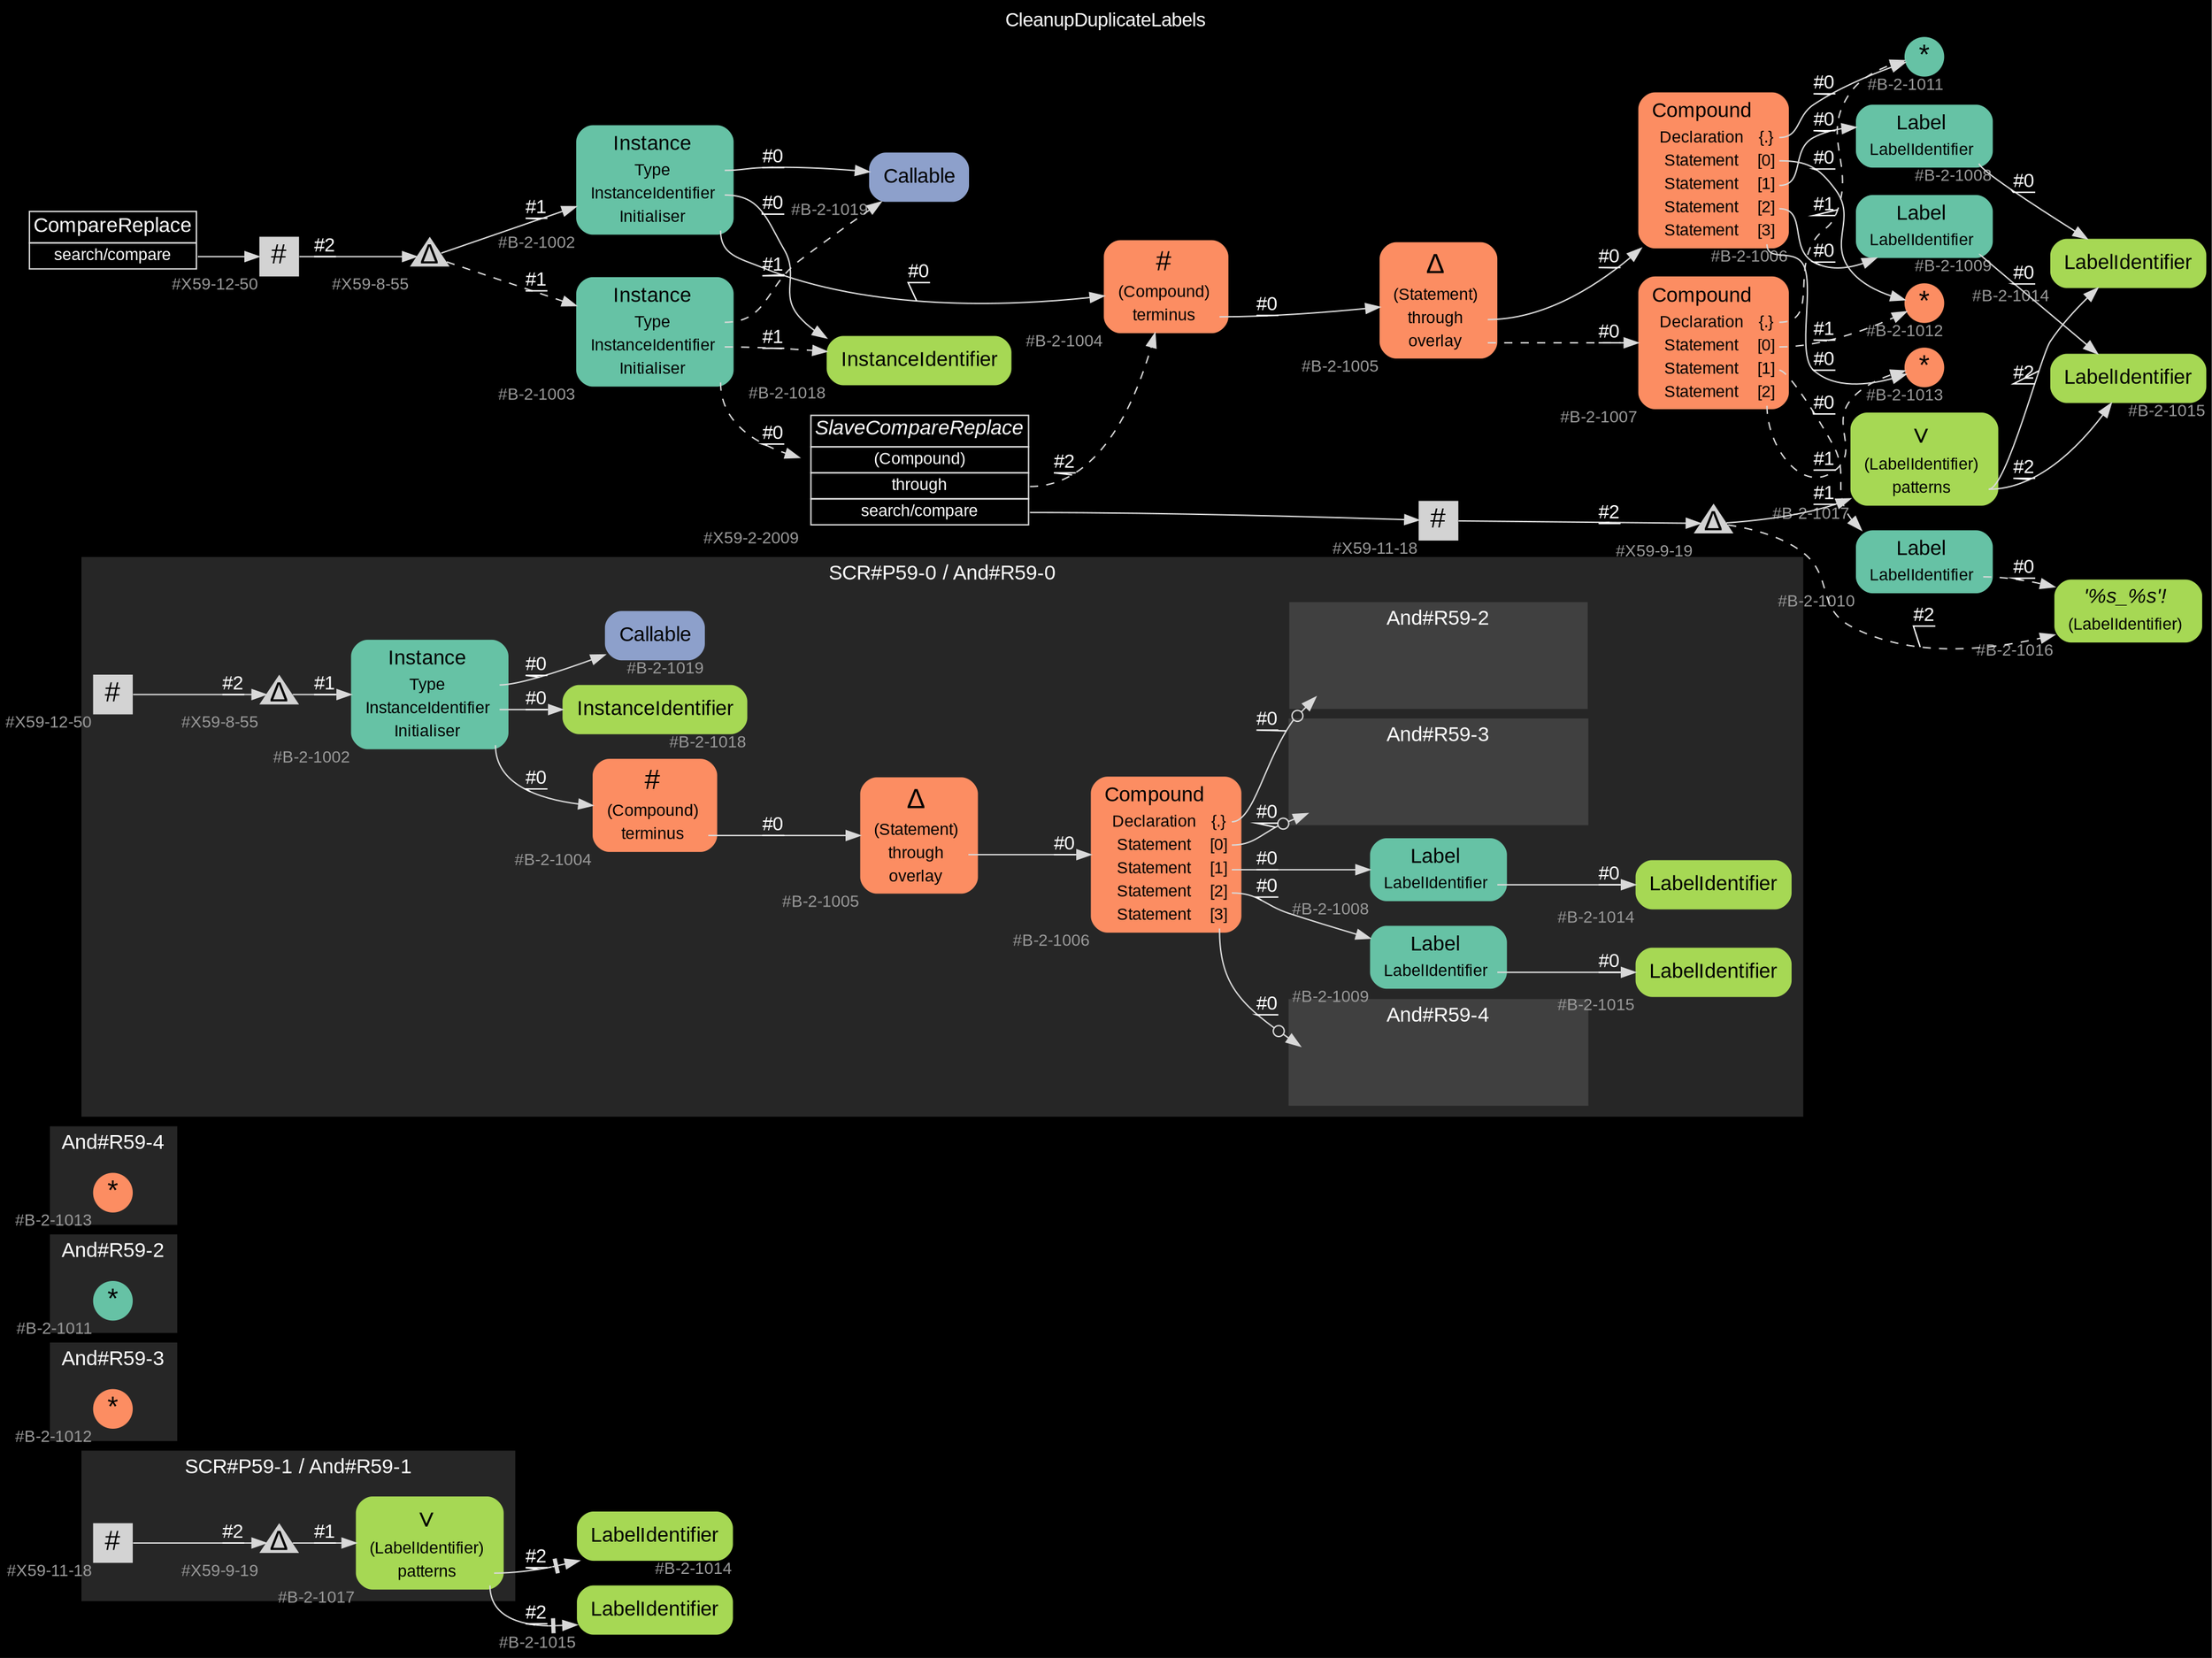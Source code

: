 digraph "CleanupDuplicateLabels" {
label = "CleanupDuplicateLabels"
labelloc = t
graph [
    rankdir = "LR"
    ranksep = 0.3
    bgcolor = black
    color = grey85
    fontcolor = white
    fontname = "Arial"
];
node [
    fontname = "Arial"
];
edge [
    fontname = "Arial"
];

// -------------------- figure And#R59-1 --------------------
// -------- region And#R59-1 ----------
subgraph "clusterAnd#R59-1" {
    label = "SCR#P59-1 / And#R59-1"
    style = "filled"
    color = gray15
    fontsize = "15"
    // -------- block And#R59-1/#X59-11-18 ----------
    "And#R59-1/#X59-11-18" [
        xlabel = "#X59-11-18"
        fontsize = "12"
        fontcolor = grey60
        shape = "square"
        label = <<FONT COLOR="black" POINT-SIZE="20">#</FONT>>
        style = "filled"
        penwidth = 0.0
        fixedsize = true
        width = 0.4
        height = 0.4
    ];
    
    // -------- block And#R59-1/#X59-9-19 ----------
    "And#R59-1/#X59-9-19" [
        xlabel = "#X59-9-19"
        fontsize = "12"
        fontcolor = grey60
        shape = "triangle"
        label = <<FONT COLOR="black" POINT-SIZE="20">Δ</FONT>>
        style = "filled"
        penwidth = 0.0
        fixedsize = true
        width = 0.4
        height = 0.4
    ];
    
    // -------- block And#R59-1/#B-2-1017 ----------
    "And#R59-1/#B-2-1017" [
        fillcolor = "/set28/5"
        xlabel = "#B-2-1017"
        fontsize = "12"
        fontcolor = grey60
        shape = "plaintext"
        label = <<TABLE BORDER="0" CELLBORDER="0" CELLSPACING="0">
         <TR><TD><FONT COLOR="black" POINT-SIZE="20">∨</FONT></TD></TR>
         <TR><TD><FONT COLOR="black" POINT-SIZE="12">(LabelIdentifier)</FONT></TD><TD PORT="port0"></TD></TR>
         <TR><TD><FONT COLOR="black" POINT-SIZE="12">patterns</FONT></TD><TD PORT="port1"></TD></TR>
        </TABLE>>
        style = "rounded,filled"
    ];
    
}

// -------- block And#R59-1/#B-2-1014 ----------
"And#R59-1/#B-2-1014" [
    fillcolor = "/set28/5"
    xlabel = "#B-2-1014"
    fontsize = "12"
    fontcolor = grey60
    shape = "plaintext"
    label = <<TABLE BORDER="0" CELLBORDER="0" CELLSPACING="0">
     <TR><TD><FONT COLOR="black" POINT-SIZE="15">LabelIdentifier</FONT></TD></TR>
    </TABLE>>
    style = "rounded,filled"
];

// -------- block And#R59-1/#B-2-1015 ----------
"And#R59-1/#B-2-1015" [
    fillcolor = "/set28/5"
    xlabel = "#B-2-1015"
    fontsize = "12"
    fontcolor = grey60
    shape = "plaintext"
    label = <<TABLE BORDER="0" CELLBORDER="0" CELLSPACING="0">
     <TR><TD><FONT COLOR="black" POINT-SIZE="15">LabelIdentifier</FONT></TD></TR>
    </TABLE>>
    style = "rounded,filled"
];

"And#R59-1/#X59-11-18" -> "And#R59-1/#X59-9-19" [
    label = "#2"
    decorate = true
    color = grey85
    fontcolor = white
];

"And#R59-1/#X59-9-19" -> "And#R59-1/#B-2-1017" [
    label = "#1"
    decorate = true
    color = grey85
    fontcolor = white
];

"And#R59-1/#B-2-1017":port1 -> "And#R59-1/#B-2-1014" [
    arrowhead="normalnonetee"
    label = "#2"
    decorate = true
    color = grey85
    fontcolor = white
];

"And#R59-1/#B-2-1017":port1 -> "And#R59-1/#B-2-1015" [
    arrowhead="normalnonetee"
    label = "#2"
    decorate = true
    color = grey85
    fontcolor = white
];


// -------------------- figure And#R59-3 --------------------
// -------- region And#R59-3 ----------
subgraph "clusterAnd#R59-3" {
    label = "And#R59-3"
    style = "filled"
    color = gray15
    fontsize = "15"
    // -------- block And#R59-3/#B-2-1012 ----------
    "And#R59-3/#B-2-1012" [
        fillcolor = "/set28/2"
        xlabel = "#B-2-1012"
        fontsize = "12"
        fontcolor = grey60
        shape = "circle"
        label = <<FONT COLOR="black" POINT-SIZE="20">*</FONT>>
        style = "filled"
        penwidth = 0.0
        fixedsize = true
        width = 0.4
        height = 0.4
    ];
    
}


// -------------------- figure And#R59-2 --------------------
// -------- region And#R59-2 ----------
subgraph "clusterAnd#R59-2" {
    label = "And#R59-2"
    style = "filled"
    color = gray15
    fontsize = "15"
    // -------- block And#R59-2/#B-2-1011 ----------
    "And#R59-2/#B-2-1011" [
        fillcolor = "/set28/1"
        xlabel = "#B-2-1011"
        fontsize = "12"
        fontcolor = grey60
        shape = "circle"
        label = <<FONT COLOR="black" POINT-SIZE="20">*</FONT>>
        style = "filled"
        penwidth = 0.0
        fixedsize = true
        width = 0.4
        height = 0.4
    ];
    
}


// -------------------- figure And#R59-4 --------------------
// -------- region And#R59-4 ----------
subgraph "clusterAnd#R59-4" {
    label = "And#R59-4"
    style = "filled"
    color = gray15
    fontsize = "15"
    // -------- block And#R59-4/#B-2-1013 ----------
    "And#R59-4/#B-2-1013" [
        fillcolor = "/set28/2"
        xlabel = "#B-2-1013"
        fontsize = "12"
        fontcolor = grey60
        shape = "circle"
        label = <<FONT COLOR="black" POINT-SIZE="20">*</FONT>>
        style = "filled"
        penwidth = 0.0
        fixedsize = true
        width = 0.4
        height = 0.4
    ];
    
}


// -------------------- figure And#R59-0 --------------------
// -------- region And#R59-0 ----------
subgraph "clusterAnd#R59-0" {
    label = "SCR#P59-0 / And#R59-0"
    style = "filled"
    color = gray15
    fontsize = "15"
    // -------- block And#R59-0/#B-2-1009 ----------
    "And#R59-0/#B-2-1009" [
        fillcolor = "/set28/1"
        xlabel = "#B-2-1009"
        fontsize = "12"
        fontcolor = grey60
        shape = "plaintext"
        label = <<TABLE BORDER="0" CELLBORDER="0" CELLSPACING="0">
         <TR><TD><FONT COLOR="black" POINT-SIZE="15">Label</FONT></TD></TR>
         <TR><TD><FONT COLOR="black" POINT-SIZE="12">LabelIdentifier</FONT></TD><TD PORT="port0"></TD></TR>
        </TABLE>>
        style = "rounded,filled"
    ];
    
    // -------- block And#R59-0/#B-2-1019 ----------
    "And#R59-0/#B-2-1019" [
        fillcolor = "/set28/3"
        xlabel = "#B-2-1019"
        fontsize = "12"
        fontcolor = grey60
        shape = "plaintext"
        label = <<TABLE BORDER="0" CELLBORDER="0" CELLSPACING="0">
         <TR><TD><FONT COLOR="black" POINT-SIZE="15">Callable</FONT></TD></TR>
        </TABLE>>
        style = "rounded,filled"
    ];
    
    // -------- block And#R59-0/#B-2-1015 ----------
    "And#R59-0/#B-2-1015" [
        fillcolor = "/set28/5"
        xlabel = "#B-2-1015"
        fontsize = "12"
        fontcolor = grey60
        shape = "plaintext"
        label = <<TABLE BORDER="0" CELLBORDER="0" CELLSPACING="0">
         <TR><TD><FONT COLOR="black" POINT-SIZE="15">LabelIdentifier</FONT></TD></TR>
        </TABLE>>
        style = "rounded,filled"
    ];
    
    // -------- block And#R59-0/#B-2-1018 ----------
    "And#R59-0/#B-2-1018" [
        fillcolor = "/set28/5"
        xlabel = "#B-2-1018"
        fontsize = "12"
        fontcolor = grey60
        shape = "plaintext"
        label = <<TABLE BORDER="0" CELLBORDER="0" CELLSPACING="0">
         <TR><TD><FONT COLOR="black" POINT-SIZE="15">InstanceIdentifier</FONT></TD></TR>
        </TABLE>>
        style = "rounded,filled"
    ];
    
    // -------- block And#R59-0/#X59-12-50 ----------
    "And#R59-0/#X59-12-50" [
        xlabel = "#X59-12-50"
        fontsize = "12"
        fontcolor = grey60
        shape = "square"
        label = <<FONT COLOR="black" POINT-SIZE="20">#</FONT>>
        style = "filled"
        penwidth = 0.0
        fixedsize = true
        width = 0.4
        height = 0.4
    ];
    
    // -------- block And#R59-0/#B-2-1008 ----------
    "And#R59-0/#B-2-1008" [
        fillcolor = "/set28/1"
        xlabel = "#B-2-1008"
        fontsize = "12"
        fontcolor = grey60
        shape = "plaintext"
        label = <<TABLE BORDER="0" CELLBORDER="0" CELLSPACING="0">
         <TR><TD><FONT COLOR="black" POINT-SIZE="15">Label</FONT></TD></TR>
         <TR><TD><FONT COLOR="black" POINT-SIZE="12">LabelIdentifier</FONT></TD><TD PORT="port0"></TD></TR>
        </TABLE>>
        style = "rounded,filled"
    ];
    
    // -------- block And#R59-0/#B-2-1006 ----------
    "And#R59-0/#B-2-1006" [
        fillcolor = "/set28/2"
        xlabel = "#B-2-1006"
        fontsize = "12"
        fontcolor = grey60
        shape = "plaintext"
        label = <<TABLE BORDER="0" CELLBORDER="0" CELLSPACING="0">
         <TR><TD><FONT COLOR="black" POINT-SIZE="15">Compound</FONT></TD></TR>
         <TR><TD><FONT COLOR="black" POINT-SIZE="12">Declaration</FONT></TD><TD PORT="port0"><FONT COLOR="black" POINT-SIZE="12">{.}</FONT></TD></TR>
         <TR><TD><FONT COLOR="black" POINT-SIZE="12">Statement</FONT></TD><TD PORT="port1"><FONT COLOR="black" POINT-SIZE="12">[0]</FONT></TD></TR>
         <TR><TD><FONT COLOR="black" POINT-SIZE="12">Statement</FONT></TD><TD PORT="port2"><FONT COLOR="black" POINT-SIZE="12">[1]</FONT></TD></TR>
         <TR><TD><FONT COLOR="black" POINT-SIZE="12">Statement</FONT></TD><TD PORT="port3"><FONT COLOR="black" POINT-SIZE="12">[2]</FONT></TD></TR>
         <TR><TD><FONT COLOR="black" POINT-SIZE="12">Statement</FONT></TD><TD PORT="port4"><FONT COLOR="black" POINT-SIZE="12">[3]</FONT></TD></TR>
        </TABLE>>
        style = "rounded,filled"
    ];
    
    // -------- block And#R59-0/#B-2-1004 ----------
    "And#R59-0/#B-2-1004" [
        fillcolor = "/set28/2"
        xlabel = "#B-2-1004"
        fontsize = "12"
        fontcolor = grey60
        shape = "plaintext"
        label = <<TABLE BORDER="0" CELLBORDER="0" CELLSPACING="0">
         <TR><TD><FONT COLOR="black" POINT-SIZE="20">#</FONT></TD></TR>
         <TR><TD><FONT COLOR="black" POINT-SIZE="12">(Compound)</FONT></TD><TD PORT="port0"></TD></TR>
         <TR><TD><FONT COLOR="black" POINT-SIZE="12">terminus</FONT></TD><TD PORT="port1"></TD></TR>
        </TABLE>>
        style = "rounded,filled"
    ];
    
    // -------- block And#R59-0/#B-2-1002 ----------
    "And#R59-0/#B-2-1002" [
        fillcolor = "/set28/1"
        xlabel = "#B-2-1002"
        fontsize = "12"
        fontcolor = grey60
        shape = "plaintext"
        label = <<TABLE BORDER="0" CELLBORDER="0" CELLSPACING="0">
         <TR><TD><FONT COLOR="black" POINT-SIZE="15">Instance</FONT></TD></TR>
         <TR><TD><FONT COLOR="black" POINT-SIZE="12">Type</FONT></TD><TD PORT="port0"></TD></TR>
         <TR><TD><FONT COLOR="black" POINT-SIZE="12">InstanceIdentifier</FONT></TD><TD PORT="port1"></TD></TR>
         <TR><TD><FONT COLOR="black" POINT-SIZE="12">Initialiser</FONT></TD><TD PORT="port2"></TD></TR>
        </TABLE>>
        style = "rounded,filled"
    ];
    
    // -------- block And#R59-0/#X59-8-55 ----------
    "And#R59-0/#X59-8-55" [
        xlabel = "#X59-8-55"
        fontsize = "12"
        fontcolor = grey60
        shape = "triangle"
        label = <<FONT COLOR="black" POINT-SIZE="20">Δ</FONT>>
        style = "filled"
        penwidth = 0.0
        fixedsize = true
        width = 0.4
        height = 0.4
    ];
    
    // -------- block And#R59-0/#B-2-1014 ----------
    "And#R59-0/#B-2-1014" [
        fillcolor = "/set28/5"
        xlabel = "#B-2-1014"
        fontsize = "12"
        fontcolor = grey60
        shape = "plaintext"
        label = <<TABLE BORDER="0" CELLBORDER="0" CELLSPACING="0">
         <TR><TD><FONT COLOR="black" POINT-SIZE="15">LabelIdentifier</FONT></TD></TR>
        </TABLE>>
        style = "rounded,filled"
    ];
    
    // -------- block And#R59-0/#B-2-1005 ----------
    "And#R59-0/#B-2-1005" [
        fillcolor = "/set28/2"
        xlabel = "#B-2-1005"
        fontsize = "12"
        fontcolor = grey60
        shape = "plaintext"
        label = <<TABLE BORDER="0" CELLBORDER="0" CELLSPACING="0">
         <TR><TD><FONT COLOR="black" POINT-SIZE="20">Δ</FONT></TD></TR>
         <TR><TD><FONT COLOR="black" POINT-SIZE="12">(Statement)</FONT></TD><TD PORT="port0"></TD></TR>
         <TR><TD><FONT COLOR="black" POINT-SIZE="12">through</FONT></TD><TD PORT="port1"></TD></TR>
         <TR><TD><FONT COLOR="black" POINT-SIZE="12">overlay</FONT></TD><TD PORT="port2"></TD></TR>
        </TABLE>>
        style = "rounded,filled"
    ];
    
    // -------- region And#R59-0/And#R59-2 ----------
    subgraph "clusterAnd#R59-0/And#R59-2" {
        label = "And#R59-2"
        style = "filled"
        color = gray25
        fontsize = "15"
        // -------- block And#R59-0/And#R59-2/#B-2-1011 ----------
        "And#R59-0/And#R59-2/#B-2-1011" [
            fillcolor = "/set28/1"
            xlabel = "#B-2-1011"
            fontsize = "12"
            fontcolor = grey60
            shape = "none"
            style = "invisible"
        ];
        
    }
    
    // -------- region And#R59-0/And#R59-3 ----------
    subgraph "clusterAnd#R59-0/And#R59-3" {
        label = "And#R59-3"
        style = "filled"
        color = gray25
        fontsize = "15"
        // -------- block And#R59-0/And#R59-3/#B-2-1012 ----------
        "And#R59-0/And#R59-3/#B-2-1012" [
            fillcolor = "/set28/2"
            xlabel = "#B-2-1012"
            fontsize = "12"
            fontcolor = grey60
            shape = "none"
            style = "invisible"
        ];
        
    }
    
    // -------- region And#R59-0/And#R59-4 ----------
    subgraph "clusterAnd#R59-0/And#R59-4" {
        label = "And#R59-4"
        style = "filled"
        color = gray25
        fontsize = "15"
        // -------- block And#R59-0/And#R59-4/#B-2-1013 ----------
        "And#R59-0/And#R59-4/#B-2-1013" [
            fillcolor = "/set28/2"
            xlabel = "#B-2-1013"
            fontsize = "12"
            fontcolor = grey60
            shape = "none"
            style = "invisible"
        ];
        
    }
    
}

"And#R59-0/#B-2-1009":port0 -> "And#R59-0/#B-2-1015" [
    label = "#0"
    decorate = true
    color = grey85
    fontcolor = white
];

"And#R59-0/#X59-12-50" -> "And#R59-0/#X59-8-55" [
    label = "#2"
    decorate = true
    color = grey85
    fontcolor = white
];

"And#R59-0/#B-2-1008":port0 -> "And#R59-0/#B-2-1014" [
    label = "#0"
    decorate = true
    color = grey85
    fontcolor = white
];

"And#R59-0/#B-2-1006":port0 -> "And#R59-0/And#R59-2/#B-2-1011" [
    arrowhead="normalnoneodot"
    label = "#0"
    decorate = true
    color = grey85
    fontcolor = white
];

"And#R59-0/#B-2-1006":port1 -> "And#R59-0/And#R59-3/#B-2-1012" [
    arrowhead="normalnoneodot"
    label = "#0"
    decorate = true
    color = grey85
    fontcolor = white
];

"And#R59-0/#B-2-1006":port2 -> "And#R59-0/#B-2-1008" [
    label = "#0"
    decorate = true
    color = grey85
    fontcolor = white
];

"And#R59-0/#B-2-1006":port3 -> "And#R59-0/#B-2-1009" [
    label = "#0"
    decorate = true
    color = grey85
    fontcolor = white
];

"And#R59-0/#B-2-1006":port4 -> "And#R59-0/And#R59-4/#B-2-1013" [
    arrowhead="normalnoneodot"
    label = "#0"
    decorate = true
    color = grey85
    fontcolor = white
];

"And#R59-0/#B-2-1004":port1 -> "And#R59-0/#B-2-1005" [
    label = "#0"
    decorate = true
    color = grey85
    fontcolor = white
];

"And#R59-0/#B-2-1002":port0 -> "And#R59-0/#B-2-1019" [
    label = "#0"
    decorate = true
    color = grey85
    fontcolor = white
];

"And#R59-0/#B-2-1002":port1 -> "And#R59-0/#B-2-1018" [
    label = "#0"
    decorate = true
    color = grey85
    fontcolor = white
];

"And#R59-0/#B-2-1002":port2 -> "And#R59-0/#B-2-1004" [
    label = "#0"
    decorate = true
    color = grey85
    fontcolor = white
];

"And#R59-0/#X59-8-55" -> "And#R59-0/#B-2-1002" [
    label = "#1"
    decorate = true
    color = grey85
    fontcolor = white
];

"And#R59-0/#B-2-1005":port1 -> "And#R59-0/#B-2-1006" [
    label = "#0"
    decorate = true
    color = grey85
    fontcolor = white
];


// -------------------- transformation figure --------------------
// -------- block CR#X59-10-59 ----------
"CR#X59-10-59" [
    fillcolor = black
    fontsize = "12"
    fontcolor = grey60
    shape = "plaintext"
    label = <<TABLE BORDER="0" CELLBORDER="1" CELLSPACING="0">
     <TR><TD><FONT COLOR="white" POINT-SIZE="15">CompareReplace</FONT></TD></TR>
     <TR><TD PORT="port0"><FONT COLOR="white" POINT-SIZE="12">search/compare</FONT></TD></TR>
    </TABLE>>
    style = "filled"
    color = grey85
];

// -------- block #X59-12-50 ----------
"#X59-12-50" [
    xlabel = "#X59-12-50"
    fontsize = "12"
    fontcolor = grey60
    shape = "square"
    label = <<FONT COLOR="black" POINT-SIZE="20">#</FONT>>
    style = "filled"
    penwidth = 0.0
    fixedsize = true
    width = 0.4
    height = 0.4
];

// -------- block #X59-8-55 ----------
"#X59-8-55" [
    xlabel = "#X59-8-55"
    fontsize = "12"
    fontcolor = grey60
    shape = "triangle"
    label = <<FONT COLOR="black" POINT-SIZE="20">Δ</FONT>>
    style = "filled"
    penwidth = 0.0
    fixedsize = true
    width = 0.4
    height = 0.4
];

// -------- block #B-2-1002 ----------
"#B-2-1002" [
    fillcolor = "/set28/1"
    xlabel = "#B-2-1002"
    fontsize = "12"
    fontcolor = grey60
    shape = "plaintext"
    label = <<TABLE BORDER="0" CELLBORDER="0" CELLSPACING="0">
     <TR><TD><FONT COLOR="black" POINT-SIZE="15">Instance</FONT></TD></TR>
     <TR><TD><FONT COLOR="black" POINT-SIZE="12">Type</FONT></TD><TD PORT="port0"></TD></TR>
     <TR><TD><FONT COLOR="black" POINT-SIZE="12">InstanceIdentifier</FONT></TD><TD PORT="port1"></TD></TR>
     <TR><TD><FONT COLOR="black" POINT-SIZE="12">Initialiser</FONT></TD><TD PORT="port2"></TD></TR>
    </TABLE>>
    style = "rounded,filled"
];

// -------- block #B-2-1019 ----------
"#B-2-1019" [
    fillcolor = "/set28/3"
    xlabel = "#B-2-1019"
    fontsize = "12"
    fontcolor = grey60
    shape = "plaintext"
    label = <<TABLE BORDER="0" CELLBORDER="0" CELLSPACING="0">
     <TR><TD><FONT COLOR="black" POINT-SIZE="15">Callable</FONT></TD></TR>
    </TABLE>>
    style = "rounded,filled"
];

// -------- block #B-2-1018 ----------
"#B-2-1018" [
    fillcolor = "/set28/5"
    xlabel = "#B-2-1018"
    fontsize = "12"
    fontcolor = grey60
    shape = "plaintext"
    label = <<TABLE BORDER="0" CELLBORDER="0" CELLSPACING="0">
     <TR><TD><FONT COLOR="black" POINT-SIZE="15">InstanceIdentifier</FONT></TD></TR>
    </TABLE>>
    style = "rounded,filled"
];

// -------- block #B-2-1004 ----------
"#B-2-1004" [
    fillcolor = "/set28/2"
    xlabel = "#B-2-1004"
    fontsize = "12"
    fontcolor = grey60
    shape = "plaintext"
    label = <<TABLE BORDER="0" CELLBORDER="0" CELLSPACING="0">
     <TR><TD><FONT COLOR="black" POINT-SIZE="20">#</FONT></TD></TR>
     <TR><TD><FONT COLOR="black" POINT-SIZE="12">(Compound)</FONT></TD><TD PORT="port0"></TD></TR>
     <TR><TD><FONT COLOR="black" POINT-SIZE="12">terminus</FONT></TD><TD PORT="port1"></TD></TR>
    </TABLE>>
    style = "rounded,filled"
];

// -------- block #B-2-1005 ----------
"#B-2-1005" [
    fillcolor = "/set28/2"
    xlabel = "#B-2-1005"
    fontsize = "12"
    fontcolor = grey60
    shape = "plaintext"
    label = <<TABLE BORDER="0" CELLBORDER="0" CELLSPACING="0">
     <TR><TD><FONT COLOR="black" POINT-SIZE="20">Δ</FONT></TD></TR>
     <TR><TD><FONT COLOR="black" POINT-SIZE="12">(Statement)</FONT></TD><TD PORT="port0"></TD></TR>
     <TR><TD><FONT COLOR="black" POINT-SIZE="12">through</FONT></TD><TD PORT="port1"></TD></TR>
     <TR><TD><FONT COLOR="black" POINT-SIZE="12">overlay</FONT></TD><TD PORT="port2"></TD></TR>
    </TABLE>>
    style = "rounded,filled"
];

// -------- block #B-2-1006 ----------
"#B-2-1006" [
    fillcolor = "/set28/2"
    xlabel = "#B-2-1006"
    fontsize = "12"
    fontcolor = grey60
    shape = "plaintext"
    label = <<TABLE BORDER="0" CELLBORDER="0" CELLSPACING="0">
     <TR><TD><FONT COLOR="black" POINT-SIZE="15">Compound</FONT></TD></TR>
     <TR><TD><FONT COLOR="black" POINT-SIZE="12">Declaration</FONT></TD><TD PORT="port0"><FONT COLOR="black" POINT-SIZE="12">{.}</FONT></TD></TR>
     <TR><TD><FONT COLOR="black" POINT-SIZE="12">Statement</FONT></TD><TD PORT="port1"><FONT COLOR="black" POINT-SIZE="12">[0]</FONT></TD></TR>
     <TR><TD><FONT COLOR="black" POINT-SIZE="12">Statement</FONT></TD><TD PORT="port2"><FONT COLOR="black" POINT-SIZE="12">[1]</FONT></TD></TR>
     <TR><TD><FONT COLOR="black" POINT-SIZE="12">Statement</FONT></TD><TD PORT="port3"><FONT COLOR="black" POINT-SIZE="12">[2]</FONT></TD></TR>
     <TR><TD><FONT COLOR="black" POINT-SIZE="12">Statement</FONT></TD><TD PORT="port4"><FONT COLOR="black" POINT-SIZE="12">[3]</FONT></TD></TR>
    </TABLE>>
    style = "rounded,filled"
];

// -------- block #B-2-1011 ----------
"#B-2-1011" [
    fillcolor = "/set28/1"
    xlabel = "#B-2-1011"
    fontsize = "12"
    fontcolor = grey60
    shape = "circle"
    label = <<FONT COLOR="black" POINT-SIZE="20">*</FONT>>
    style = "filled"
    penwidth = 0.0
    fixedsize = true
    width = 0.4
    height = 0.4
];

// -------- block #B-2-1012 ----------
"#B-2-1012" [
    fillcolor = "/set28/2"
    xlabel = "#B-2-1012"
    fontsize = "12"
    fontcolor = grey60
    shape = "circle"
    label = <<FONT COLOR="black" POINT-SIZE="20">*</FONT>>
    style = "filled"
    penwidth = 0.0
    fixedsize = true
    width = 0.4
    height = 0.4
];

// -------- block #B-2-1008 ----------
"#B-2-1008" [
    fillcolor = "/set28/1"
    xlabel = "#B-2-1008"
    fontsize = "12"
    fontcolor = grey60
    shape = "plaintext"
    label = <<TABLE BORDER="0" CELLBORDER="0" CELLSPACING="0">
     <TR><TD><FONT COLOR="black" POINT-SIZE="15">Label</FONT></TD></TR>
     <TR><TD><FONT COLOR="black" POINT-SIZE="12">LabelIdentifier</FONT></TD><TD PORT="port0"></TD></TR>
    </TABLE>>
    style = "rounded,filled"
];

// -------- block #B-2-1014 ----------
"#B-2-1014" [
    fillcolor = "/set28/5"
    xlabel = "#B-2-1014"
    fontsize = "12"
    fontcolor = grey60
    shape = "plaintext"
    label = <<TABLE BORDER="0" CELLBORDER="0" CELLSPACING="0">
     <TR><TD><FONT COLOR="black" POINT-SIZE="15">LabelIdentifier</FONT></TD></TR>
    </TABLE>>
    style = "rounded,filled"
];

// -------- block #B-2-1009 ----------
"#B-2-1009" [
    fillcolor = "/set28/1"
    xlabel = "#B-2-1009"
    fontsize = "12"
    fontcolor = grey60
    shape = "plaintext"
    label = <<TABLE BORDER="0" CELLBORDER="0" CELLSPACING="0">
     <TR><TD><FONT COLOR="black" POINT-SIZE="15">Label</FONT></TD></TR>
     <TR><TD><FONT COLOR="black" POINT-SIZE="12">LabelIdentifier</FONT></TD><TD PORT="port0"></TD></TR>
    </TABLE>>
    style = "rounded,filled"
];

// -------- block #B-2-1015 ----------
"#B-2-1015" [
    fillcolor = "/set28/5"
    xlabel = "#B-2-1015"
    fontsize = "12"
    fontcolor = grey60
    shape = "plaintext"
    label = <<TABLE BORDER="0" CELLBORDER="0" CELLSPACING="0">
     <TR><TD><FONT COLOR="black" POINT-SIZE="15">LabelIdentifier</FONT></TD></TR>
    </TABLE>>
    style = "rounded,filled"
];

// -------- block #B-2-1013 ----------
"#B-2-1013" [
    fillcolor = "/set28/2"
    xlabel = "#B-2-1013"
    fontsize = "12"
    fontcolor = grey60
    shape = "circle"
    label = <<FONT COLOR="black" POINT-SIZE="20">*</FONT>>
    style = "filled"
    penwidth = 0.0
    fixedsize = true
    width = 0.4
    height = 0.4
];

// -------- block #B-2-1007 ----------
"#B-2-1007" [
    fillcolor = "/set28/2"
    xlabel = "#B-2-1007"
    fontsize = "12"
    fontcolor = grey60
    shape = "plaintext"
    label = <<TABLE BORDER="0" CELLBORDER="0" CELLSPACING="0">
     <TR><TD><FONT COLOR="black" POINT-SIZE="15">Compound</FONT></TD></TR>
     <TR><TD><FONT COLOR="black" POINT-SIZE="12">Declaration</FONT></TD><TD PORT="port0"><FONT COLOR="black" POINT-SIZE="12">{.}</FONT></TD></TR>
     <TR><TD><FONT COLOR="black" POINT-SIZE="12">Statement</FONT></TD><TD PORT="port1"><FONT COLOR="black" POINT-SIZE="12">[0]</FONT></TD></TR>
     <TR><TD><FONT COLOR="black" POINT-SIZE="12">Statement</FONT></TD><TD PORT="port2"><FONT COLOR="black" POINT-SIZE="12">[1]</FONT></TD></TR>
     <TR><TD><FONT COLOR="black" POINT-SIZE="12">Statement</FONT></TD><TD PORT="port3"><FONT COLOR="black" POINT-SIZE="12">[2]</FONT></TD></TR>
    </TABLE>>
    style = "rounded,filled"
];

// -------- block #B-2-1010 ----------
"#B-2-1010" [
    fillcolor = "/set28/1"
    xlabel = "#B-2-1010"
    fontsize = "12"
    fontcolor = grey60
    shape = "plaintext"
    label = <<TABLE BORDER="0" CELLBORDER="0" CELLSPACING="0">
     <TR><TD><FONT COLOR="black" POINT-SIZE="15">Label</FONT></TD></TR>
     <TR><TD><FONT COLOR="black" POINT-SIZE="12">LabelIdentifier</FONT></TD><TD PORT="port0"></TD></TR>
    </TABLE>>
    style = "rounded,filled"
];

// -------- block #B-2-1016 ----------
"#B-2-1016" [
    fillcolor = "/set28/5"
    xlabel = "#B-2-1016"
    fontsize = "12"
    fontcolor = grey60
    shape = "plaintext"
    label = <<TABLE BORDER="0" CELLBORDER="0" CELLSPACING="0">
     <TR><TD><FONT COLOR="black" POINT-SIZE="15"><I>'%s_%s'!</I></FONT></TD></TR>
     <TR><TD><FONT COLOR="black" POINT-SIZE="12">(LabelIdentifier)</FONT></TD><TD PORT="port0"></TD></TR>
    </TABLE>>
    style = "rounded,filled"
];

// -------- block #B-2-1003 ----------
"#B-2-1003" [
    fillcolor = "/set28/1"
    xlabel = "#B-2-1003"
    fontsize = "12"
    fontcolor = grey60
    shape = "plaintext"
    label = <<TABLE BORDER="0" CELLBORDER="0" CELLSPACING="0">
     <TR><TD><FONT COLOR="black" POINT-SIZE="15">Instance</FONT></TD></TR>
     <TR><TD><FONT COLOR="black" POINT-SIZE="12">Type</FONT></TD><TD PORT="port0"></TD></TR>
     <TR><TD><FONT COLOR="black" POINT-SIZE="12">InstanceIdentifier</FONT></TD><TD PORT="port1"></TD></TR>
     <TR><TD><FONT COLOR="black" POINT-SIZE="12">Initialiser</FONT></TD><TD PORT="port2"></TD></TR>
    </TABLE>>
    style = "rounded,filled"
];

// -------- block #X59-2-2009 ----------
"#X59-2-2009" [
    fillcolor = black
    xlabel = "#X59-2-2009"
    fontsize = "12"
    fontcolor = grey60
    shape = "plaintext"
    label = <<TABLE BORDER="0" CELLBORDER="1" CELLSPACING="0">
     <TR><TD><FONT COLOR="white" POINT-SIZE="15"><I>SlaveCompareReplace</I></FONT></TD></TR>
     <TR><TD PORT="port0"><FONT COLOR="white" POINT-SIZE="12">(Compound)</FONT></TD></TR>
     <TR><TD PORT="port1"><FONT COLOR="white" POINT-SIZE="12">through</FONT></TD></TR>
     <TR><TD PORT="port2"><FONT COLOR="white" POINT-SIZE="12">search/compare</FONT></TD></TR>
    </TABLE>>
    style = "filled"
    color = grey85
];

// -------- block #X59-11-18 ----------
"#X59-11-18" [
    xlabel = "#X59-11-18"
    fontsize = "12"
    fontcolor = grey60
    shape = "square"
    label = <<FONT COLOR="black" POINT-SIZE="20">#</FONT>>
    style = "filled"
    penwidth = 0.0
    fixedsize = true
    width = 0.4
    height = 0.4
];

// -------- block #X59-9-19 ----------
"#X59-9-19" [
    xlabel = "#X59-9-19"
    fontsize = "12"
    fontcolor = grey60
    shape = "triangle"
    label = <<FONT COLOR="black" POINT-SIZE="20">Δ</FONT>>
    style = "filled"
    penwidth = 0.0
    fixedsize = true
    width = 0.4
    height = 0.4
];

// -------- block #B-2-1017 ----------
"#B-2-1017" [
    fillcolor = "/set28/5"
    xlabel = "#B-2-1017"
    fontsize = "12"
    fontcolor = grey60
    shape = "plaintext"
    label = <<TABLE BORDER="0" CELLBORDER="0" CELLSPACING="0">
     <TR><TD><FONT COLOR="black" POINT-SIZE="20">∨</FONT></TD></TR>
     <TR><TD><FONT COLOR="black" POINT-SIZE="12">(LabelIdentifier)</FONT></TD><TD PORT="port0"></TD></TR>
     <TR><TD><FONT COLOR="black" POINT-SIZE="12">patterns</FONT></TD><TD PORT="port1"></TD></TR>
    </TABLE>>
    style = "rounded,filled"
];

"CR#X59-10-59":port0 -> "#X59-12-50" [
    label = ""
    decorate = true
    color = grey85
    fontcolor = white
];

"#X59-12-50" -> "#X59-8-55" [
    label = "#2"
    decorate = true
    color = grey85
    fontcolor = white
];

"#X59-8-55" -> "#B-2-1002" [
    label = "#1"
    decorate = true
    color = grey85
    fontcolor = white
];

"#X59-8-55" -> "#B-2-1003" [
    style="dashed"
    label = "#1"
    decorate = true
    color = grey85
    fontcolor = white
];

"#B-2-1002":port0 -> "#B-2-1019" [
    label = "#0"
    decorate = true
    color = grey85
    fontcolor = white
];

"#B-2-1002":port1 -> "#B-2-1018" [
    label = "#0"
    decorate = true
    color = grey85
    fontcolor = white
];

"#B-2-1002":port2 -> "#B-2-1004" [
    label = "#0"
    decorate = true
    color = grey85
    fontcolor = white
];

"#B-2-1004":port1 -> "#B-2-1005" [
    label = "#0"
    decorate = true
    color = grey85
    fontcolor = white
];

"#B-2-1005":port1 -> "#B-2-1006" [
    label = "#0"
    decorate = true
    color = grey85
    fontcolor = white
];

"#B-2-1005":port2 -> "#B-2-1007" [
    style="dashed"
    label = "#0"
    decorate = true
    color = grey85
    fontcolor = white
];

"#B-2-1006":port0 -> "#B-2-1011" [
    label = "#0"
    decorate = true
    color = grey85
    fontcolor = white
];

"#B-2-1006":port1 -> "#B-2-1012" [
    label = "#0"
    decorate = true
    color = grey85
    fontcolor = white
];

"#B-2-1006":port2 -> "#B-2-1008" [
    label = "#0"
    decorate = true
    color = grey85
    fontcolor = white
];

"#B-2-1006":port3 -> "#B-2-1009" [
    label = "#0"
    decorate = true
    color = grey85
    fontcolor = white
];

"#B-2-1006":port4 -> "#B-2-1013" [
    label = "#0"
    decorate = true
    color = grey85
    fontcolor = white
];

"#B-2-1008":port0 -> "#B-2-1014" [
    label = "#0"
    decorate = true
    color = grey85
    fontcolor = white
];

"#B-2-1009":port0 -> "#B-2-1015" [
    label = "#0"
    decorate = true
    color = grey85
    fontcolor = white
];

"#B-2-1007":port0 -> "#B-2-1011" [
    style="dashed"
    label = "#1"
    decorate = true
    color = grey85
    fontcolor = white
];

"#B-2-1007":port1 -> "#B-2-1012" [
    style="dashed"
    label = "#1"
    decorate = true
    color = grey85
    fontcolor = white
];

"#B-2-1007":port2 -> "#B-2-1010" [
    style="dashed"
    label = "#0"
    decorate = true
    color = grey85
    fontcolor = white
];

"#B-2-1007":port3 -> "#B-2-1013" [
    style="dashed"
    label = "#1"
    decorate = true
    color = grey85
    fontcolor = white
];

"#B-2-1010":port0 -> "#B-2-1016" [
    style="dashed"
    label = "#0"
    decorate = true
    color = grey85
    fontcolor = white
];

"#B-2-1003":port0 -> "#B-2-1019" [
    style="dashed"
    label = "#1"
    decorate = true
    color = grey85
    fontcolor = white
];

"#B-2-1003":port1 -> "#B-2-1018" [
    style="dashed"
    label = "#1"
    decorate = true
    color = grey85
    fontcolor = white
];

"#B-2-1003":port2 -> "#X59-2-2009" [
    style="dashed"
    label = "#0"
    decorate = true
    color = grey85
    fontcolor = white
];

"#X59-2-2009":port1 -> "#B-2-1004" [
    style="dashed"
    label = "#2"
    decorate = true
    color = grey85
    fontcolor = white
];

"#X59-2-2009":port2 -> "#X59-11-18" [
    label = ""
    decorate = true
    color = grey85
    fontcolor = white
];

"#X59-11-18" -> "#X59-9-19" [
    label = "#2"
    decorate = true
    color = grey85
    fontcolor = white
];

"#X59-9-19" -> "#B-2-1017" [
    label = "#1"
    decorate = true
    color = grey85
    fontcolor = white
];

"#X59-9-19" -> "#B-2-1016" [
    style="dashed"
    label = "#2"
    decorate = true
    color = grey85
    fontcolor = white
];

"#B-2-1017":port1 -> "#B-2-1014" [
    label = "#2"
    decorate = true
    color = grey85
    fontcolor = white
];

"#B-2-1017":port1 -> "#B-2-1015" [
    label = "#2"
    decorate = true
    color = grey85
    fontcolor = white
];


}
